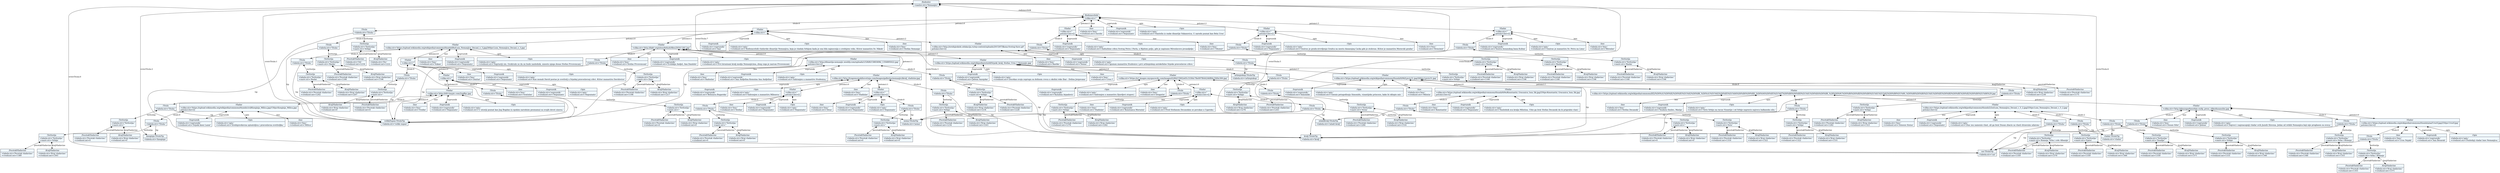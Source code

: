 
    digraph xtext {
    fontname = "Bitstream Vera Sans"
    fontsize = 8
    node[
        shape=record,
        style=filled,
        fillcolor=aliceblue
    ]
    nodesep = 0.3
    edge[dir=black,arrowtail=empty]


68615584 -> 68836208 [label="vrsteTitula:0" arrowtail=diamond dir=both]
68836208[label="{car:TitulaTip|+labela:str='car'\l}"]
68615584 -> 68836544 [label="vrsteTitula:1" arrowtail=diamond dir=both]
68836544[label="{velikiZupan:TitulaTip|+labela:str='veliki zupan'\l}"]
68615584 -> 68836768 [label="vrsteTitula:2" arrowtail=diamond dir=both]
68836768[label="{kneginja:TitulaTip|+labela:str='kneginja'\l}"]
68615584 -> 68836936 [label="vrsteTitula:3" arrowtail=diamond dir=both]
68836936[label="{kralj:TitulaTip|+labela:str='kralj'\l}"]
68615584 -> 68837104 [label="vrsteTitula:4" arrowtail=diamond dir=both]
68837104[label="{nema:TitulaTip|+labela:str='nema'\l}"]
68615584 -> 68837160 [label="vrsteTitula:5" arrowtail=diamond dir=both]
68837160[label="{mladiKralj:TitulaTip|+labela:str='mladi kralj'\l}"]
68615584 -> 68837272 [label="vrsteTitula:6" arrowtail=diamond dir=both]
68837272[label="{vladar:TitulaTip|+labela:str='vladar'\l}"]
68615584 -> 68956232 [label="vrsteTitula:7" arrowtail=diamond dir=both]
68956232[label="{arhiepiskop:TitulaTip|+labela:str='arhiepiskop'\l}"]
68615584 -> 68697448 [label="rodonacelnik" arrowtail=diamond dir=both]
68697448 -> 68956456 [label="ime" arrowtail=diamond dir=both]
68956456[label="{:Ime|+labela:str='Ime:'\l+vrednost:str='Zavida'\l}"]
68697448 -> 68956568 [label="supruznik" arrowtail=diamond dir=both]
68956568[label="{:Supruznik|+labela:str='supruznik:'\l+vrednost:str='Nepoznato'\l}"]
68697448 -> 68956512 [label="opis" arrowtail=diamond dir=both]
68956512[label="{:Opis|+labela:str='opis:'\l+vrednost:str='Vlastelin iz raske dinastije Vukanovica. U narodu poznat kao Bela Uros'\l}"]
68697448 -> 68956792 [label="titule:0" arrowtail=diamond dir=both]
68956792 -> 68836208 [label="tip" ]
68956792 -> 68957072 [label="teritorija" arrowtail=diamond dir=both]
68957072 -> 68957240 [label="pocetakVladavine" arrowtail=diamond dir=both]
68957240[label="{:PocetakVladavine|+labela:str='Od:'\l+vrednost:int=1234\l}"]
68957072 -> 68957352 [label="krajVladavine" arrowtail=diamond dir=both]
68957352[label="{:KrajVladavine|+labela:str='Do:'\l+vrednost:int=1222\l}"]
68957072[label="{:Teritorija|+labela:str='Teritorija:'\l+naziv:str='Srbija'\l}"]
68956792[label="{:Titula|+labela:str='Titula:'\l}"]
68697448 -> 68956960 [label="potomci:0" arrowtail=diamond dir=both]
68956960 -> 68957184 [label="ime" arrowtail=diamond dir=both]
68957184[label="{:Ime|+labela:str='Ime:'\l+vrednost:str='Stefan Nemanja'\l}"]
68956960 -> 68957576 [label="supruznik" arrowtail=diamond dir=both]
68957576[label="{:Supruznik|+labela:str='supruznik:'\l+vrednost:str='Ana'\l}"]
68956960 -> 68957408 [label="opis" arrowtail=diamond dir=both]
68957408[label="{:Opis|+labela:str='opis:'\l+vrednost:str='Rodonacelnik vladarske dinastije Nemanjica, koja je vladala Srbijom kada je ona bila najmocnija u srednjem veku. Ktiror manastira Sv. Nikole'\l}"]
68956960 -> 68957632 [label="titule:0" arrowtail=diamond dir=both]
68957632 -> 68836544 [label="tip" ]
68957632 -> 68958080 [label="teritorija" arrowtail=diamond dir=both]
68958080 -> 68958248 [label="pocetakVladavine" arrowtail=diamond dir=both]
68958248[label="{:PocetakVladavine|+labela:str='Pocetak vladavine:'\l+vrednost:int=1166\l}"]
68958080 -> 68958360 [label="krajVladavine" arrowtail=diamond dir=both]
68958360[label="{:KrajVladavine|+labela:str='Kraj vladavine:'\l+vrednost:int=1196\l}"]
68958080[label="{:Teritorija|+labela:str='Teritorija:'\l+naziv:str='Raska'\l}"]
68957632[label="{:Titula|+labela:str='Titula:'\l}"]
68956960 -> 68957968 [label="potomci:0" arrowtail=diamond dir=both]
68957968 -> 68958192 [label="ime" arrowtail=diamond dir=both]
68958192[label="{:Ime|+labela:str='Ime:'\l+vrednost:str='Vukan'\l}"]
68957968 -> 68958472 [label="supruznik" arrowtail=diamond dir=both]
68958472[label="{:Supruznik|+labela:str='supruznik:'\l+vrednost:str='Nepoznato'\l}"]
68957968 -> 68958416 [label="opis" arrowtail=diamond dir=both]
68958416[label="{:Opis|+labela:str='opis:'\l+vrednost:str='Najstariji sin. Ocekivalo se da on bude naslednik, umesto njega dosao Stefan Prvovencani.'\l}"]
68957968 -> 68958696 [label="titule:0" arrowtail=diamond dir=both]
68958696 -> 68836544 [label="tip" ]
68958696 -> 68958976 [label="teritorija" arrowtail=diamond dir=both]
68958976 -> 68959144 [label="pocetakVladavine" arrowtail=diamond dir=both]
68959144[label="{:PocetakVladavine|+labela:str='Pocetak vladavine:'\l+vrednost:int=1202\l}"]
68958976 -> 68959256 [label="krajVladavine" arrowtail=diamond dir=both]
68959256[label="{:KrajVladavine|+labela:str='Kraj vladavine:'\l+vrednost:int=1207\l}"]
68958976[label="{:Teritorija|+labela:str='Teritorija:'\l+naziv:str='Raska'\l}"]
68958696[label="{:Titula|+labela:str='Titula:'\l}"]
68957968 -> 68958864 [label="potomci:0" arrowtail=diamond dir=both]
68958864 -> 68959088 [label="ime" arrowtail=diamond dir=both]
68959088[label="{:Ime|+labela:str='Ime:'\l+vrednost:str='Dmitar'\l}"]
68958864 -> 68959368 [label="supruznik" arrowtail=diamond dir=both]
68959368[label="{:Supruznik|+labela:str='supruznik:'\l+vrednost:str='Nepoznato'\l}"]
68958864 -> 68959312 [label="opis" arrowtail=diamond dir=both]
68959312[label="{:Opis|+labela:str='opis:'\l+vrednost:str='Kao monah David postao je svetitelj u Srpskoj pravoslavnoj crkvi. Ktitor manastira Davidovice'\l}"]
68958864 -> 68959592 [label="titule:0" arrowtail=diamond dir=both]
68959592 -> 68836544 [label="tip" ]
68959592 -> 68959872 [label="teritorija" arrowtail=diamond dir=both]
68959872 -> 68960040 [label="pocetakVladavine" arrowtail=diamond dir=both]
68960040[label="{:PocetakVladavine|+labela:str='Pocetak vladavine:'\l+vrednost:int=0\l}"]
68959872 -> 68960096 [label="krajVladavine" arrowtail=diamond dir=both]
68960096[label="{:KrajVladavine|+labela:str='Kraj vladavine:'\l+vrednost:int=0\l}"]
68959872[label="{:Teritorija|+labela:str='Teritorija:'\l+naziv:str=''\l}"]
68959592[label="{:Titula|+labela:str='Titula:'\l}"]
68958864 -> 68959760 [label="potomci:0" arrowtail=diamond dir=both]
68959760 -> 68959984 [label="ime" arrowtail=diamond dir=both]
68959984[label="{:Ime|+labela:str='Ime:'\l+vrednost:str='Vratislav'\l}"]
68959760 -> 68960208 [label="supruznik" arrowtail=diamond dir=both]
68960208[label="{:Supruznik|+labela:str='supruznik:'\l+vrednost:str='Nepoznato'\l}"]
68959760 -> 68960152 [label="opis" arrowtail=diamond dir=both]
68960152[label="{:Opis|+labela:str='opis:'\l+vrednost:str='Nepoznato'\l}"]
68959760 -> 68964480 [label="titule:0" arrowtail=diamond dir=both]
68964480 -> 68836544 [label="tip" ]
68964480 -> 68964816 [label="teritorija" arrowtail=diamond dir=both]
68964816 -> 68964984 [label="pocetakVladavine" arrowtail=diamond dir=both]
68964984[label="{:PocetakVladavine|+labela:str='Pocetak vladavine:'\l+vrednost:int=0\l}"]
68964816 -> 68965040 [label="krajVladavine" arrowtail=diamond dir=both]
68965040[label="{:KrajVladavine|+labela:str='Kraj vladavine:'\l+vrednost:int=0\l}"]
68964816[label="{:Teritorija|+labela:str='Teritorija:'\l+naziv:str=''\l}"]
68964480[label="{:Titula|+labela:str='Titula:'\l}"]
68959760 -> 68964704 [label="potomci:0" arrowtail=diamond dir=both]
68964704 -> 68964928 [label="ime" arrowtail=diamond dir=both]
68964928[label="{:Ime|+labela:str='Ime:'\l+vrednost:str='Vratko'\l}"]
68964704 -> 68965152 [label="supruznik" arrowtail=diamond dir=both]
68965152[label="{:Supruznik|+labela:str='supruznik:'\l+vrednost:str='Nepoznato'\l}"]
68964704 -> 68965096 [label="opis" arrowtail=diamond dir=both]
68965096[label="{:Opis|+labela:str='opis:'\l+vrednost:str='U istoriji poznat kao Jug Bogdan (u epskim narodnim pesmama) sa svojih devet sinova.'\l}"]
68964704 -> 68965376 [label="titule:0" arrowtail=diamond dir=both]
68965376 -> 68836544 [label="tip" ]
68965376 -> 68965656 [label="teritorija" arrowtail=diamond dir=both]
68965656 -> 68965824 [label="pocetakVladavine" arrowtail=diamond dir=both]
68965824[label="{:PocetakVladavine|+labela:str='Pocetak vladavine:'\l+vrednost:int=0\l}"]
68965656 -> 68965880 [label="krajVladavine" arrowtail=diamond dir=both]
68965880[label="{:KrajVladavine|+labela:str='Kraj vladavine:'\l+vrednost:int=0\l}"]
68965656[label="{:Teritorija|+labela:str='Teritorija:'\l+naziv:str=''\l}"]
68965376[label="{:Titula|+labela:str='Titula:'\l}"]
68964704 -> 68965544 [label="potomci:0" arrowtail=diamond dir=both]
68965544 -> 68965768 [label="ime" arrowtail=diamond dir=both]
68965768[label="{:Ime|+labela:str='Ime:'\l+vrednost:str='Milica'\l}"]
68965544 -> 68965992 [label="supruznik" arrowtail=diamond dir=both]
68965992[label="{:Supruznik|+labela:str='supruznik:'\l+vrednost:str='Srpski knez Lazar'\l}"]
68965544 -> 68965936 [label="opis" arrowtail=diamond dir=both]
68965936[label="{:Opis|+labela:str='opis:'\l+vrednost:str='Srednjovekovna spisateljica i pravoslavna svetiteljka.'\l}"]
68965544 -> 68966216 [label="titule:0" arrowtail=diamond dir=both]
68966216 -> 68836768 [label="tip" ]
68966216 -> 68966496 [label="teritorija" arrowtail=diamond dir=both]
68966496 -> 68966664 [label="pocetakVladavine" arrowtail=diamond dir=both]
68966664[label="{:PocetakVladavine|+labela:str='Pocetak vladavine:'\l+vrednost:int=1389\l}"]
68966496 -> 68966776 [label="krajVladavine" arrowtail=diamond dir=both]
68966776[label="{:KrajVladavine|+labela:str='Kraj vladavine:'\l+vrednost:int=1393\l}"]
68966496[label="{:Teritorija|+labela:str='Teritorija:'\l+naziv:str='Srbija'\l}"]
68966216[label="{:Titula|+labela:str='Titula:'\l}"]
68965544[label="{:Vladar|+slika:str='https://upload.wikimedia.org/wikipedia/commons/thumb/c/cd/Kneginja_Milica.jpg/150px-Kneginja_Milica.jpg'\lpotomci:list=[]\l}"]
68964704[label="{:Vladar|+slika:str='http://i49.tinypic.com/2zgffqc.jpg'\l}"]
68959760[label="{:Vladar|+slika:str=''\l}"]
68958864[label="{:Vladar|+slika:str=''\l}"]
68957968[label="{:Vladar|+slika:str='https://upload.wikimedia.org/wikipedia/commons/thumb/f/fe/Loza_Nemanjica_Decani_e_3.jpg/260px-Loza_Nemanjica_Decani_e_3.jpg'\l}"]
68956960 -> 68958136 [label="potomci:1" arrowtail=diamond dir=both]
68958136 -> 68959032 [label="ime" arrowtail=diamond dir=both]
68959032[label="{:Ime|+labela:str='Ime:'\l+vrednost:str='Stefan Prvovencani'\l}"]
68958136 -> 68959928 [label="supruznik" arrowtail=diamond dir=both]
68959928[label="{:Supruznik|+labela:str='supruznik:'\l+vrednost:str='Evdokija Andjel, Ana Dandolo'\l}"]
68958136 -> 68959536 [label="opis" arrowtail=diamond dir=both]
68959536[label="{:Opis|+labela:str='opis:'\l+vrednost:str='Prvi krunisani kralj medju Nemanjicima, zbog cega je nazvan Prvovencani.'\l}"]
68958136 -> 68964872 [label="titule:0" arrowtail=diamond dir=both]
68964872 -> 68836544 [label="tip" ]
68964872 -> 68966608 [label="teritorija" arrowtail=diamond dir=both]
68966608 -> 68966944 [label="pocetakVladavine" arrowtail=diamond dir=both]
68966944[label="{:PocetakVladavine|+labela:str='Pocetak vladavine:'\l+vrednost:int=1196\l}"]
68966608 -> 68967056 [label="krajVladavine" arrowtail=diamond dir=both]
68967056[label="{:KrajVladavine|+labela:str='Kraj vladavine:'\l+vrednost:int=1217\l}"]
68966608[label="{:Teritorija|+labela:str='Teritorija:'\l+naziv:str='Zeta'\l}"]
68964872[label="{:Titula|+labela:str='Titula:'\l}"]
68958136 -> 68966384 [label="potomci:0" arrowtail=diamond dir=both]
68966384 -> 68966888 [label="ime" arrowtail=diamond dir=both]
68966888[label="{:Ime|+labela:str='Ime:'\l+vrednost:str='Radoslav'\l}"]
68966384 -> 68967168 [label="supruznik" arrowtail=diamond dir=both]
68967168[label="{:Supruznik|+labela:str='supruznik:'\l+vrednost:str='Ana Andjelina Komnina Ana Andjelina'\l}"]
68966384 -> 68967112 [label="opis" arrowtail=diamond dir=both]
68967112[label="{:Opis|+labela:str='opis:'\l+vrednost:str='Sahranjen u manastiru Studenica.'\l}"]
68966384 -> 68967280 [label="titule:0" arrowtail=diamond dir=both]
68967280 -> 68836936 [label="tip" ]
68967280 -> 68967616 [label="teritorija" arrowtail=diamond dir=both]
68967616 -> 68967784 [label="pocetakVladavine" arrowtail=diamond dir=both]
68967784[label="{:PocetakVladavine|+labela:str='Pocetak vladavine:'\l+vrednost:int=1228\l}"]
68967616 -> 68967896 [label="krajVladavine" arrowtail=diamond dir=both]
68967896[label="{:KrajVladavine|+labela:str='Kraj vladavine:'\l+vrednost:int=1234\l}"]
68967616[label="{:Teritorija|+labela:str='Teritorija:'\l+naziv:str='Srbija'\l}"]
68967280[label="{:Titula|+labela:str='Titula:'\l}"]
68966384[label="{:Vladar|+slika:str='http://dinastija-nemanjic.weebly.com/uploads/1/5/8/8/15883696/_1356895022.jpg'\lpotomci:list=[]\l}"]
68958136 -> 68966832 [label="potomci:1" arrowtail=diamond dir=both]
68966832 -> 68967504 [label="ime" arrowtail=diamond dir=both]
68967504[label="{:Ime|+labela:str='Ime:'\l+vrednost:str='Vladislav'\l}"]
68966832 -> 68967728 [label="supruznik" arrowtail=diamond dir=both]
68967728[label="{:Supruznik|+labela:str='supruznik:'\l+vrednost:str='Belosava Bugarska'\l}"]
68966832 -> 68967672 [label="opis" arrowtail=diamond dir=both]
68967672[label="{:Opis|+labela:str='opis:'\l+vrednost:str='Sahranjen u manastiru Mileseva.'\l}"]
68966832 -> 68968008 [label="titule:0" arrowtail=diamond dir=both]
68968008 -> 68836936 [label="tip" ]
68968008 -> 68968344 [label="teritorija" arrowtail=diamond dir=both]
68968344 -> 68968576 [label="pocetakVladavine" arrowtail=diamond dir=both]
68968576[label="{:PocetakVladavine|+labela:str='Pocetak vladavine:'\l+vrednost:int=1234\l}"]
68968344 -> 68968688 [label="krajVladavine" arrowtail=diamond dir=both]
68968688[label="{:KrajVladavine|+labela:str='Kraj vladavine:'\l+vrednost:int=1243\l}"]
68968344[label="{:Teritorija|+labela:str='Teritorija:'\l+naziv:str='Srbija'\l}"]
68968008[label="{:Titula|+labela:str='Titula:'\l}"]
68966832 -> 68968232 [label="potomci:0" arrowtail=diamond dir=both]
68968232 -> 68968520 [label="ime" arrowtail=diamond dir=both]
68968520[label="{:Ime|+labela:str='Ime:'\l+vrednost:str='Stefan'\l}"]
68968232 -> 68968800 [label="supruznik" arrowtail=diamond dir=both]
68968800[label="{:Supruznik|+labela:str='supruznik:'\l+vrednost:str='Nepoznato'\l}"]
68968232 -> 68968744 [label="opis" arrowtail=diamond dir=both]
68968744[label="{:Opis|+labela:str='opis:'\l+vrednost:str='Nepoznato'\l}"]
68968232 -> 68969024 [label="titule:0" arrowtail=diamond dir=both]
68969024 -> 68837104 [label="tip" ]
68969024 -> 68969304 [label="teritorija" arrowtail=diamond dir=both]
68969304 -> 68969472 [label="pocetakVladavine" arrowtail=diamond dir=both]
68969472[label="{:PocetakVladavine|+labela:str='Pocetak vladavine:'\l+vrednost:int=0\l}"]
68969304 -> 68969528 [label="krajVladavine" arrowtail=diamond dir=both]
68969528[label="{:KrajVladavine|+labela:str='Kraj vladavine:'\l+vrednost:int=0\l}"]
68969304[label="{:Teritorija|+labela:str='Teritorija:'\l+naziv:str=''\l}"]
68969024[label="{:Titula|+labela:str='Titula:'\l}"]
68968232[label="{:Vladar|+slika:str=''\lpotomci:list=[]\l}"]
68966832 -> 68968400 [label="potomci:1" arrowtail=diamond dir=both]
68968400 -> 68969192 [label="ime" arrowtail=diamond dir=both]
68969192[label="{:Ime|+labela:str='Ime:'\l+vrednost:str='Desa'\l}"]
68968400 -> 68969416 [label="supruznik" arrowtail=diamond dir=both]
68969416[label="{:Supruznik|+labela:str='supruznik:'\l+vrednost:str='Nepoznato'\l}"]
68968400 -> 68969360 [label="opis" arrowtail=diamond dir=both]
68969360[label="{:Opis|+labela:str='opis:'\l+vrednost:str='Nepoznato'\l}"]
68968400 -> 68969752 [label="titule:0" arrowtail=diamond dir=both]
68969752 -> 68837104 [label="tip" ]
68969752 -> 68970032 [label="teritorija" arrowtail=diamond dir=both]
68970032 -> 68970200 [label="pocetakVladavine" arrowtail=diamond dir=both]
68970200[label="{:PocetakVladavine|+labela:str='Pocetak vladavine:'\l+vrednost:int=0\l}"]
68970032 -> 68970256 [label="krajVladavine" arrowtail=diamond dir=both]
68970256[label="{:KrajVladavine|+labela:str='Kraj vladavine:'\l+vrednost:int=0\l}"]
68970032[label="{:Teritorija|+labela:str='Teritorija:'\l+naziv:str=''\l}"]
68969752[label="{:Titula|+labela:str='Titula:'\l}"]
68968400[label="{:Vladar|+slika:str=''\lpotomci:list=[]\l}"]
68966832[label="{:Vladar|+slika:str='http://tragomsrpskihsvetinja.com/images/galleries/nemanjici/kralj_vladislav.jpg'\l}"]
68958136 -> 68967336 [label="potomci:2" arrowtail=diamond dir=both]
68967336 -> 68968968 [label="ime" arrowtail=diamond dir=both]
68968968[label="{:Ime|+labela:str='Ime:'\l+vrednost:str='Uros I'\l}"]
68967336 -> 68969920 [label="supruznik" arrowtail=diamond dir=both]
68969920[label="{:Supruznik|+labela:str='supruznik:'\l+vrednost:str='Jelena Anzujska'\l}"]
68967336 -> 68969696 [label="opis" arrowtail=diamond dir=both]
68969696[label="{:Opis|+labela:str='opis:'\l+vrednost:str='Docekao svoju suprugu sa dolinom cveca u okolini reke Ibar - Dolina Jorgovana'\l}"]
68967336 -> 68970368 [label="titule:0" arrowtail=diamond dir=both]
68970368 -> 68836936 [label="tip" ]
68970368 -> 68970648 [label="teritorija" arrowtail=diamond dir=both]
68970648 -> 68970816 [label="pocetakVladavine" arrowtail=diamond dir=both]
68970816[label="{:PocetakVladavine|+labela:str='Pocetak vladavine:'\l+vrednost:int=1243\l}"]
68970648 -> 68970928 [label="krajVladavine" arrowtail=diamond dir=both]
68970928[label="{:KrajVladavine|+labela:str='Kraj vladavine:'\l+vrednost:int=1276\l}"]
68970648[label="{:Teritorija|+labela:str='Teritorija:'\l+naziv:str='Srbija'\l}"]
68970368[label="{:Titula|+labela:str='Titula:'\l}"]
68967336 -> 68970536 [label="potomci:0" arrowtail=diamond dir=both]
68970536 -> 68970760 [label="ime" arrowtail=diamond dir=both]
68970760[label="{:Ime|+labela:str='Ime:'\l+vrednost:str='Dragutin'\l}"]
68970536 -> 68971040 [label="supruznik" arrowtail=diamond dir=both]
68971040[label="{:Supruznik|+labela:str='supruznik:'\l+vrednost:str='Katalina Arpadovic'\l}"]
68970536 -> 68970984 [label="opis" arrowtail=diamond dir=both]
68970984[label="{:Opis|+labela:str='opis:'\l+vrednost:str='Sahranjen u manastiru Djurdjevi stupovi.'\l}"]
68970536 -> 68971152 [label="titule:0" arrowtail=diamond dir=both]
68971152 -> 68836936 [label="tip" ]
68971152 -> 68971488 [label="teritorija" arrowtail=diamond dir=both]
68971488 -> 68971656 [label="pocetakVladavine" arrowtail=diamond dir=both]
68971656[label="{:PocetakVladavine|+labela:str='Pocetak vladavine:'\l+vrednost:int=1276\l}"]
68971488 -> 68971768 [label="krajVladavine" arrowtail=diamond dir=both]
68971768[label="{:KrajVladavine|+labela:str='Kraj vladavine:'\l+vrednost:int=1282\l}"]
68971488[label="{:Teritorija|+labela:str='Teritorija:'\l+naziv:str='Srbija'\l}"]
68971152[label="{:Titula|+labela:str='Titula:'\l}"]
68970536 -> 68971376 [label="titule:1" arrowtail=diamond dir=both]
68971376 -> 68836936 [label="tip" ]
68971376 -> 68971880 [label="teritorija" arrowtail=diamond dir=both]
68971880 -> 68972048 [label="pocetakVladavine" arrowtail=diamond dir=both]
68972048[label="{:PocetakVladavine|+labela:str='Pocetak vladavine:'\l+vrednost:int=1284\l}"]
68971880 -> 68972160 [label="krajVladavine" arrowtail=diamond dir=both]
68972160[label="{:KrajVladavine|+labela:str='Kraj vladavine:'\l+vrednost:int=1316\l}"]
68971880[label="{:Teritorija|+labela:str='Teritorija:'\l+naziv:str='Srem'\l}"]
68971376[label="{:Titula|+labela:str='Titula:'\l}"]
68970536 -> 68971544 [label="potomci:0" arrowtail=diamond dir=both]
68971544 -> 68971992 [label="ime" arrowtail=diamond dir=both]
68971992[label="{:Ime|+labela:str='Ime:'\l+vrednost:str='Vladislav'\l}"]
68971544 -> 68972272 [label="supruznik" arrowtail=diamond dir=both]
68972272[label="{:Supruznik|+labela:str='supruznik:'\l+vrednost:str='Konstanca Morozini'\l}"]
68971544 -> 68972216 [label="opis" arrowtail=diamond dir=both]
68972216[label="{:Opis|+labela:str='opis:'\l+vrednost:str='Pred Stefanom Decanskim se povukao u Ugarsku.'\l}"]
68971544 -> 68972384 [label="titule:0" arrowtail=diamond dir=both]
68972384 -> 68837104 [label="tip" ]
68972384 -> 68976880 [label="teritorija" arrowtail=diamond dir=both]
68976880 -> 68977048 [label="pocetakVladavine" arrowtail=diamond dir=both]
68977048[label="{:PocetakVladavine|+labela:str='Pocetak vladavine:'\l+vrednost:int=0\l}"]
68976880 -> 68977104 [label="krajVladavine" arrowtail=diamond dir=both]
68977104[label="{:KrajVladavine|+labela:str='Kraj vladavine:'\l+vrednost:int=0\l}"]
68976880[label="{:Teritorija|+labela:str='Teritorija:'\l+naziv:str=''\l}"]
68972384[label="{:Titula|+labela:str='Titula:'\l}"]
68971544[label="{:Vladar|+slika:str=''\lpotomci:list=[]\l}"]
68970536[label="{:Vladar|+slika:str='https://a1-images.myspacecdn.com/images02/84/15902e65c31f44c78e097f644246f84c/300x300.jpg'\l}"]
68967336 -> 68970704 [label="potomci:1" arrowtail=diamond dir=both]
68970704 -> 68971936 [label="ime" arrowtail=diamond dir=both]
68971936[label="{:Ime|+labela:str='Ime:'\l+vrednost:str='Milutin'\l}"]
68970704 -> 68972440 [label="supruznik" arrowtail=diamond dir=both]
68972440[label="{:Supruznik|+labela:str='supruznik:'\l+vrednost:str='Simonida'\l}"]
68970704 -> 68976768 [label="opis" arrowtail=diamond dir=both]
68976768[label="{:Opis|+labela:str='opis:'\l+vrednost:str='Ozenio petogodisnju Simonidu, vizantijsku princezu, kako bi sklopio mir. '\l}"]
68970704 -> 68977216 [label="titule:0" arrowtail=diamond dir=both]
68977216 -> 68836936 [label="tip" ]
68977216 -> 68977496 [label="teritorija" arrowtail=diamond dir=both]
68977496 -> 68977664 [label="pocetakVladavine" arrowtail=diamond dir=both]
68977664[label="{:PocetakVladavine|+labela:str='Pocetak vladavine:'\l+vrednost:int=1282\l}"]
68977496 -> 68977776 [label="krajVladavine" arrowtail=diamond dir=both]
68977776[label="{:KrajVladavine|+labela:str='Kraj vladavine:'\l+vrednost:int=1321\l}"]
68977496[label="{:Teritorija|+labela:str='Teritorija:'\l+naziv:str='Srbija'\l}"]
68977216[label="{:Titula|+labela:str='Titula:'\l}"]
68970704 -> 68977384 [label="potomci:0" arrowtail=diamond dir=both]
68977384 -> 68977608 [label="ime" arrowtail=diamond dir=both]
68977608[label="{:Ime|+labela:str='Ime:'\l+vrednost:str='Konstantin'\l}"]
68977384 -> 68977888 [label="supruznik" arrowtail=diamond dir=both]
68977888[label="{:Supruznik|+labela:str='supruznik:'\l+vrednost:str='Nepoznato'\l}"]
68977384 -> 68977832 [label="opis" arrowtail=diamond dir=both]
68977832[label="{:Opis|+labela:str='opis:'\l+vrednost:str='Naslednik oca kralja Milutina. Ubio ga brat Stefan Decanski da bi prigrabio vlast.'\l}"]
68977384 -> 68978000 [label="titule:0" arrowtail=diamond dir=both]
68978000 -> 68837160 [label="tip" ]
68978000 -> 68978336 [label="teritorija" arrowtail=diamond dir=both]
68978336 -> 68978504 [label="pocetakVladavine" arrowtail=diamond dir=both]
68978504[label="{:PocetakVladavine|+labela:str='Pocetak vladavine:'\l+vrednost:int=1316\l}"]
68978336 -> 68978616 [label="krajVladavine" arrowtail=diamond dir=both]
68978616[label="{:KrajVladavine|+labela:str='Kraj vladavine:'\l+vrednost:int=1322\l}"]
68978336[label="{:Teritorija|+labela:str='Teritorija:'\l+naziv:str='Zeta'\l}"]
68978000[label="{:Titula|+labela:str='Titula:'\l}"]
68977384[label="{:Vladar|+slika:str='https://upload.wikimedia.org/wikipedia/commons/thumb/0/0e/Konstantin_Gracanica_loza_lik.jpg/250px-Konstantin_Gracanica_loza_lik.jpg'\lpotomci:list=[]\l}"]
68970704 -> 68977552 [label="potomci:1" arrowtail=diamond dir=both]
68977552 -> 68978224 [label="ime" arrowtail=diamond dir=both]
68978224[label="{:Ime|+labela:str='Ime:'\l+vrednost:str='Stefan Decanski'\l}"]
68977552 -> 68978448 [label="supruznik" arrowtail=diamond dir=both]
68978448[label="{:Supruznik|+labela:str='supruznik:'\l+vrednost:str='Teodora Smilec, Marija'\l}"]
68977552 -> 68978392 [label="opis" arrowtail=diamond dir=both]
68978392[label="{:Opis|+labela:str='opis:'\l+vrednost:str='Sirio Srbiju na racun Vizantije i od Srbije napravio najvecu balkansku silu.'\l}"]
68977552 -> 68978728 [label="titule:0" arrowtail=diamond dir=both]
68978728 -> 68836936 [label="tip" ]
68978728 -> 68979064 [label="teritorija" arrowtail=diamond dir=both]
68979064 -> 68979232 [label="pocetakVladavine" arrowtail=diamond dir=both]
68979232[label="{:PocetakVladavine|+labela:str='Pocetak vladavine:'\l+vrednost:int=1322\l}"]
68979064 -> 68979344 [label="krajVladavine" arrowtail=diamond dir=both]
68979344[label="{:KrajVladavine|+labela:str='Kraj vladavine:'\l+vrednost:int=1331\l}"]
68979064[label="{:Teritorija|+labela:str='Teritorija:'\l+naziv:str='Srbija'\l}"]
68978728[label="{:Titula|+labela:str='Titula:'\l}"]
68977552 -> 68978952 [label="potomci:0" arrowtail=diamond dir=both]
68978952 -> 68979176 [label="ime" arrowtail=diamond dir=both]
68979176[label="{:Ime|+labela:str='Ime:'\l+vrednost:str='Simeon Sinisa'\l}"]
68978952 -> 68979456 [label="supruznik" arrowtail=diamond dir=both]
68979456[label="{:Supruznik|+labela:str='supruznik:'\l+vrednost:str='Nepoznato'\l}"]
68978952 -> 68979400 [label="opis" arrowtail=diamond dir=both]
68979400[label="{:Opis|+labela:str='opis:'\l+vrednost:str='Otac mu namenio vlast, ali ga brat Dusan zbacio sa vlasti drzavnim udarom.'\l}"]
68978952 -> 68979568 [label="titule:0" arrowtail=diamond dir=both]
68979568 -> 68836208 [label="tip" ]
68979568 -> 68979904 [label="teritorija" arrowtail=diamond dir=both]
68979904 -> 68980072 [label="pocetakVladavine" arrowtail=diamond dir=both]
68980072[label="{:PocetakVladavine|+labela:str='Pocetak vladavine:'\l+vrednost:int=1359\l}"]
68979904 -> 68980128 [label="krajVladavine" arrowtail=diamond dir=both]
68980128[label="{:KrajVladavine|+labela:str='Kraj vladavine:'\l+vrednost:int=1370\l}"]
68979904[label="{:Teritorija|+labela:str='Teritorija:'\l+naziv:str='Romeja, Srba i cele Albanije'\l}"]
68979568[label="{:Titula|+labela:str='Titula:'\l}"]
68978952 -> 68979792 [label="titule:1" arrowtail=diamond dir=both]
68979792 -> 68837272 [label="tip" ]
68979792 -> 68980240 [label="teritorija" arrowtail=diamond dir=both]
68980240 -> 68980408 [label="pocetakVladavine" arrowtail=diamond dir=both]
68980408[label="{:PocetakVladavine|+labela:str='Pocetak vladavine:'\l+vrednost:int=1359\l}"]
68980240 -> 68980520 [label="krajVladavine" arrowtail=diamond dir=both]
68980520[label="{:KrajVladavine|+labela:str='Kraj vladavine:'\l+vrednost:int=1366\l}"]
68980240[label="{:Teritorija|+labela:str='Teritorija:'\l+naziv:str='Epira'\l}"]
68979792[label="{:Titula|+labela:str='Titula:'\l}"]
68978952 -> 68979960 [label="titule:2" arrowtail=diamond dir=both]
68979960 -> 68837272 [label="tip" ]
68979960 -> 68980632 [label="teritorija" arrowtail=diamond dir=both]
68980632 -> 68984960 [label="pocetakVladavine" arrowtail=diamond dir=both]
68984960[label="{:PocetakVladavine|+labela:str='Pocetak vladavine:'\l+vrednost:int=1359\l}"]
68980632 -> 68985016 [label="krajVladavine" arrowtail=diamond dir=both]
68985016[label="{:KrajVladavine|+labela:str='Kraj vladavine:'\l+vrednost:int=1371\l}"]
68980632[label="{:Teritorija|+labela:str='Teritorija:'\l+naziv:str='Tesalije'\l}"]
68979960[label="{:Titula|+labela:str='Titula:'\l}"]
68978952[label="{:Vladar|+slika:str='https://upload.wikimedia.org/wikipedia/commons/thumb/2/2e/Loza_Nemanjica_Decani_c_5_2.jpg/250px-Loza_Nemanjica_Decani_c_5_2.jpg'\lpotomci:list=[]\l}"]
68977552 -> 68979120 [label="potomci:1" arrowtail=diamond dir=both]
68979120 -> 68980296 [label="ime" arrowtail=diamond dir=both]
68980296[label="{:Ime|+labela:str='Ime:'\l+vrednost:str='Dusan Silni'\l}"]
68979120 -> 68980688 [label="supruznik" arrowtail=diamond dir=both]
68980688[label="{:Supruznik|+labela:str='supruznik:'\l+vrednost:str='Jelena'\l}"]
68979120 -> 68984904 [label="opis" arrowtail=diamond dir=both]
68984904[label="{:Opis|+labela:str='opis:'\l+vrednost:str='Najveci i najznacajniji vladar svih Juznih Slovena. Jedan od retkih Nemanjica koji nije proglasen za sveca.'\l}"]
68979120 -> 68985128 [label="titule:0" arrowtail=diamond dir=both]
68985128 -> 68836936 [label="tip" ]
68985128 -> 68985520 [label="teritorija" arrowtail=diamond dir=both]
68985520 -> 68985688 [label="pocetakVladavine" arrowtail=diamond dir=both]
68985688[label="{:PocetakVladavine|+labela:str='Pocetak vladavine:'\l+vrednost:int=1331\l}"]
68985520 -> 68985800 [label="krajVladavine" arrowtail=diamond dir=both]
68985800[label="{:KrajVladavine|+labela:str='Kraj vladavine:'\l+vrednost:int=1346\l}"]
68985520[label="{:Teritorija|+labela:str='Teritorija:'\l+naziv:str='Srbija'\l}"]
68985128[label="{:Titula|+labela:str='Titula:'\l}"]
68979120 -> 68985408 [label="titule:1" arrowtail=diamond dir=both]
68985408 -> 68836208 [label="tip" ]
68985408 -> 68985912 [label="teritorija" arrowtail=diamond dir=both]
68985912 -> 68986080 [label="pocetakVladavine" arrowtail=diamond dir=both]
68986080[label="{:PocetakVladavine|+labela:str='Pocetak vladavine:'\l+vrednost:int=1346\l}"]
68985912 -> 68986136 [label="krajVladavine" arrowtail=diamond dir=both]
68986136[label="{:KrajVladavine|+labela:str='Kraj vladavine:'\l+vrednost:int=1355\l}"]
68985912[label="{:Teritorija|+labela:str='Teritorija:'\l+naziv:str='Srba i Romeja'\l}"]
68985408[label="{:Titula|+labela:str='Titula:'\l}"]
68979120 -> 68985576 [label="potomci:0" arrowtail=diamond dir=both]
68985576 -> 68986024 [label="ime" arrowtail=diamond dir=both]
68986024[label="{:Ime|+labela:str='Ime:'\l+vrednost:str='Uros Nejaki'\l}"]
68985576 -> 68986248 [label="supruznik" arrowtail=diamond dir=both]
68986248[label="{:Supruznik|+labela:str='supruznik:'\l+vrednost:str='Ana Besarab'\l}"]
68985576 -> 68986192 [label="opis" arrowtail=diamond dir=both]
68986192[label="{:Opis|+labela:str='opis:'\l+vrednost:str='Poslednji vladar loze Nemanjica.'\l}"]
68985576 -> 68986360 [label="titule:0" arrowtail=diamond dir=both]
68986360 -> 68836208 [label="tip" ]
68986360 -> 68986696 [label="teritorija" arrowtail=diamond dir=both]
68986696 -> 68986864 [label="pocetakVladavine" arrowtail=diamond dir=both]
68986864[label="{:PocetakVladavine|+labela:str='Pocetak vladavine:'\l+vrednost:int=1355\l}"]
68986696 -> 68986920 [label="krajVladavine" arrowtail=diamond dir=both]
68986920[label="{:KrajVladavine|+labela:str='Kraj vladavine:'\l+vrednost:int=1371\l}"]
68986696[label="{:Teritorija|+labela:str='Teritorija:'\l+naziv:str='Srba i Romeja'\l}"]
68986360[label="{:Titula|+labela:str='Titula:'\l}"]
68985576[label="{:Vladar|+slika:str='https://upload.wikimedia.org/wikipedia/commons/thumb/a/aa/UrosV.jpg/250px-UrosV.jpg'\lpotomci:list=[]\l}"]
68979120[label="{:Vladar|+slika:str='http://glaszapadnesrbije.rs/dp_press_slike/dusansilni.jpg'\l}"]
68977552[label="{:Vladar|+slika:str='https://upload.wikimedia.org/wikipedia/commons/f/f2/%D0%A1%D0%B2%D0%B5%D1%82%D0%B8_%D0%A1%D1%82%D0%B5%D1%84%D0%B0%D0%BD_%D0%94%D0%B5%D1%87%D0%B0%D0%BD%D1%81%D0%BA%D0%B8_%28%D0%9C%D0%B0%D0%BD%D0%B0%D1%81%D1%82%D0%B8%D1%80_%D0%88%D0%B0%D1%81%D0%B5%D0%BD%D0%BE%D0%B2%D0%B0%D1%86%29.jpg'\l}"]
68970704[label="{:Vladar|+slika:str='https://upload.wikimedia.org/wikipedia/commons/thumb/0/06/Ljevis31.jpg/260px-Ljevis31.jpg'\l}"]
68967336[label="{:Vladar|+slika:str='https://upload.wikimedia.org/wikipedia/sr/e/e8/Srpski_kralj_Stefan_Uros_I_Nemanjic.jpg'\l}"]
68958136[label="{:Vladar|+slika:str='http://fakti.org/sites/default/files/2016-1/01.jpg'\l}"]
68956960 -> 68958640 [label="potomci:2" arrowtail=diamond dir=both]
68958640 -> 68968064 [label="ime" arrowtail=diamond dir=both]
68968064[label="{:Ime|+labela:str='Ime:'\l+vrednost:str='Rastko'\l}"]
68958640 -> 68971208 [label="supruznik" arrowtail=diamond dir=both]
68971208[label="{:Supruznik|+labela:str='supruznik:'\l+vrednost:str='Nema'\l}"]
68958640 -> 68970312 [label="opis" arrowtail=diamond dir=both]
68970312[label="{:Opis|+labela:str='opis:'\l+vrednost:str='Iguman manastira Studenice i prvi arhiepiskop autokefalne Srpske pravoslavne crkve.'\l}"]
68958640 -> 68985184 [label="titule:0" arrowtail=diamond dir=both]
68985184 -> 68956232 [label="tip" ]
68985184 -> 68986808 [label="teritorija" arrowtail=diamond dir=both]
68986808 -> 68987088 [label="pocetakVladavine" arrowtail=diamond dir=both]
68987088[label="{:PocetakVladavine|+labela:str='Pocetak vladavine:'\l+vrednost:int=1175\l}"]
68986808 -> 68987200 [label="krajVladavine" arrowtail=diamond dir=both]
68987200[label="{:KrajVladavine|+labela:str='Kraj vladavine:'\l+vrednost:int=1236\l}"]
68986808[label="{:Teritorija|+labela:str='Teritorija:'\l+naziv:str='Srbija'\l}"]
68985184[label="{:Titula|+labela:str='Titula:'\l}"]
68958640[label="{:Vladar|+slika:str='http://srednjeskole.edukacija.rs/wp-content/uploads/2015/07/Ikona-Svetog-Save.gif'\lpotomci:list=[]\l}"]
68956960[label="{:Vladar|+slika:str=''\l}"]
68697448 -> 68957128 [label="potomci:1" arrowtail=diamond dir=both]
68957128 -> 68965320 [label="ime" arrowtail=diamond dir=both]
68965320[label="{:Ime|+labela:str='Ime:'\l+vrednost:str='Tihomir'\l}"]
68957128 -> 68978784 [label="supruznik" arrowtail=diamond dir=both]
68978784[label="{:Supruznik|+labela:str='supruznik:'\l+vrednost:str='Nepoznato'\l}"]
68957128 -> 68986584 [label="opis" arrowtail=diamond dir=both]
68986584[label="{:Opis|+labela:str='opis:'\l+vrednost:str='Zaduzbine crkva Svetog Petra i Pavla, u Bijelom polju, gde je napisano Miroslavovo jevandjelje.'\l}"]
68957128 -> 68987312 [label="titule:0" arrowtail=diamond dir=both]
68987312 -> 68836544 [label="tip" ]
68987312 -> 68987592 [label="teritorija" arrowtail=diamond dir=both]
68987592 -> 68987760 [label="pocetakVladavine" arrowtail=diamond dir=both]
68987760[label="{:PocetakVladavine|+labela:str='Pocetak vladavine:'\l+vrednost:int=1166\l}"]
68987592 -> 68987872 [label="krajVladavine" arrowtail=diamond dir=both]
68987872[label="{:KrajVladavine|+labela:str='Kraj vladavine:'\l+vrednost:int=1196\l}"]
68987592[label="{:Teritorija|+labela:str='Teritorija:'\l+naziv:str='Raska'\l}"]
68987312[label="{:Titula|+labela:str='Titula:'\l}"]
68957128[label="{:Vladar|+slika:str=''\lpotomci:list=[]\l}"]
68697448 -> 68957744 [label="potomci:2" arrowtail=diamond dir=both]
68957744 -> 68987480 [label="ime" arrowtail=diamond dir=both]
68987480[label="{:Ime|+labela:str='Ime:'\l+vrednost:str='Stracimir'\l}"]
68957744 -> 68987704 [label="supruznik" arrowtail=diamond dir=both]
68987704[label="{:Supruznik|+labela:str='supruznik:'\l+vrednost:str='Nepoznato'\l}"]
68957744 -> 68987648 [label="opis" arrowtail=diamond dir=both]
68987648[label="{:Opis|+labela:str='opis:'\l+vrednost:str='Osnivac je grada-utvrdjenja Gradca na mestu danasnjeg Cacka gde je stolovao. Ktitor je manastira Moravski gradac'\l}"]
68957744 -> 68987984 [label="titule:0" arrowtail=diamond dir=both]
68987984 -> 68836544 [label="tip" ]
68987984 -> 68988320 [label="teritorija" arrowtail=diamond dir=both]
68988320 -> 68988488 [label="pocetakVladavine" arrowtail=diamond dir=both]
68988488[label="{:PocetakVladavine|+labela:str='Pocetak vladavine:'\l+vrednost:int=1166\l}"]
68988320 -> 68988600 [label="krajVladavine" arrowtail=diamond dir=both]
68988600[label="{:KrajVladavine|+labela:str='Kraj vladavine:'\l+vrednost:int=1196\l}"]
68988320[label="{:Teritorija|+labela:str='Teritorija:'\l+naziv:str='Raska'\l}"]
68987984[label="{:Titula|+labela:str='Titula:'\l}"]
68957744[label="{:Vladar|+slika:str=''\lpotomci:list=[]\l}"]
68697448 -> 68987256 [label="potomci:3" arrowtail=diamond dir=both]
68987256 -> 68988208 [label="ime" arrowtail=diamond dir=both]
68988208[label="{:Ime|+labela:str='Ime:'\l+vrednost:str='Miroslav'\l}"]
68987256 -> 68988432 [label="supruznik" arrowtail=diamond dir=both]
68988432[label="{:Supruznik|+labela:str='supruznik:'\l+vrednost:str='Sestra bosanskog bana Kulina'\l}"]
68987256 -> 68988376 [label="opis" arrowtail=diamond dir=both]
68988376[label="{:Opis|+labela:str='opis:'\l+vrednost:str='Osnivac je manastira Sv. Petra na Limu'\l}"]
68987256 -> 68988712 [label="titule:0" arrowtail=diamond dir=both]
68988712 -> 68836544 [label="tip" ]
68988712 -> 68997304 [label="teritorija" arrowtail=diamond dir=both]
68997304 -> 68997472 [label="pocetakVladavine" arrowtail=diamond dir=both]
68997472[label="{:PocetakVladavine|+labela:str='Pocetak vladavine:'\l+vrednost:int=1166\l}"]
68997304 -> 68997584 [label="krajVladavine" arrowtail=diamond dir=both]
68997584[label="{:KrajVladavine|+labela:str='Kraj vladavine:'\l+vrednost:int=1196\l}"]
68997304[label="{:Teritorija|+labela:str='Teritorija:'\l+naziv:str='Raska'\l}"]
68988712[label="{:Titula|+labela:str='Titula:'\l}"]
68987256[label="{:Vladar|+slika:str=''\lpotomci:list=[]\l}"]
68697448[label="{:Rodonacelnik|+slika:str=''\l}"]
68615584[label="{:Rodoslov|+naslov:str='Nemanjici'\l}"]

}
